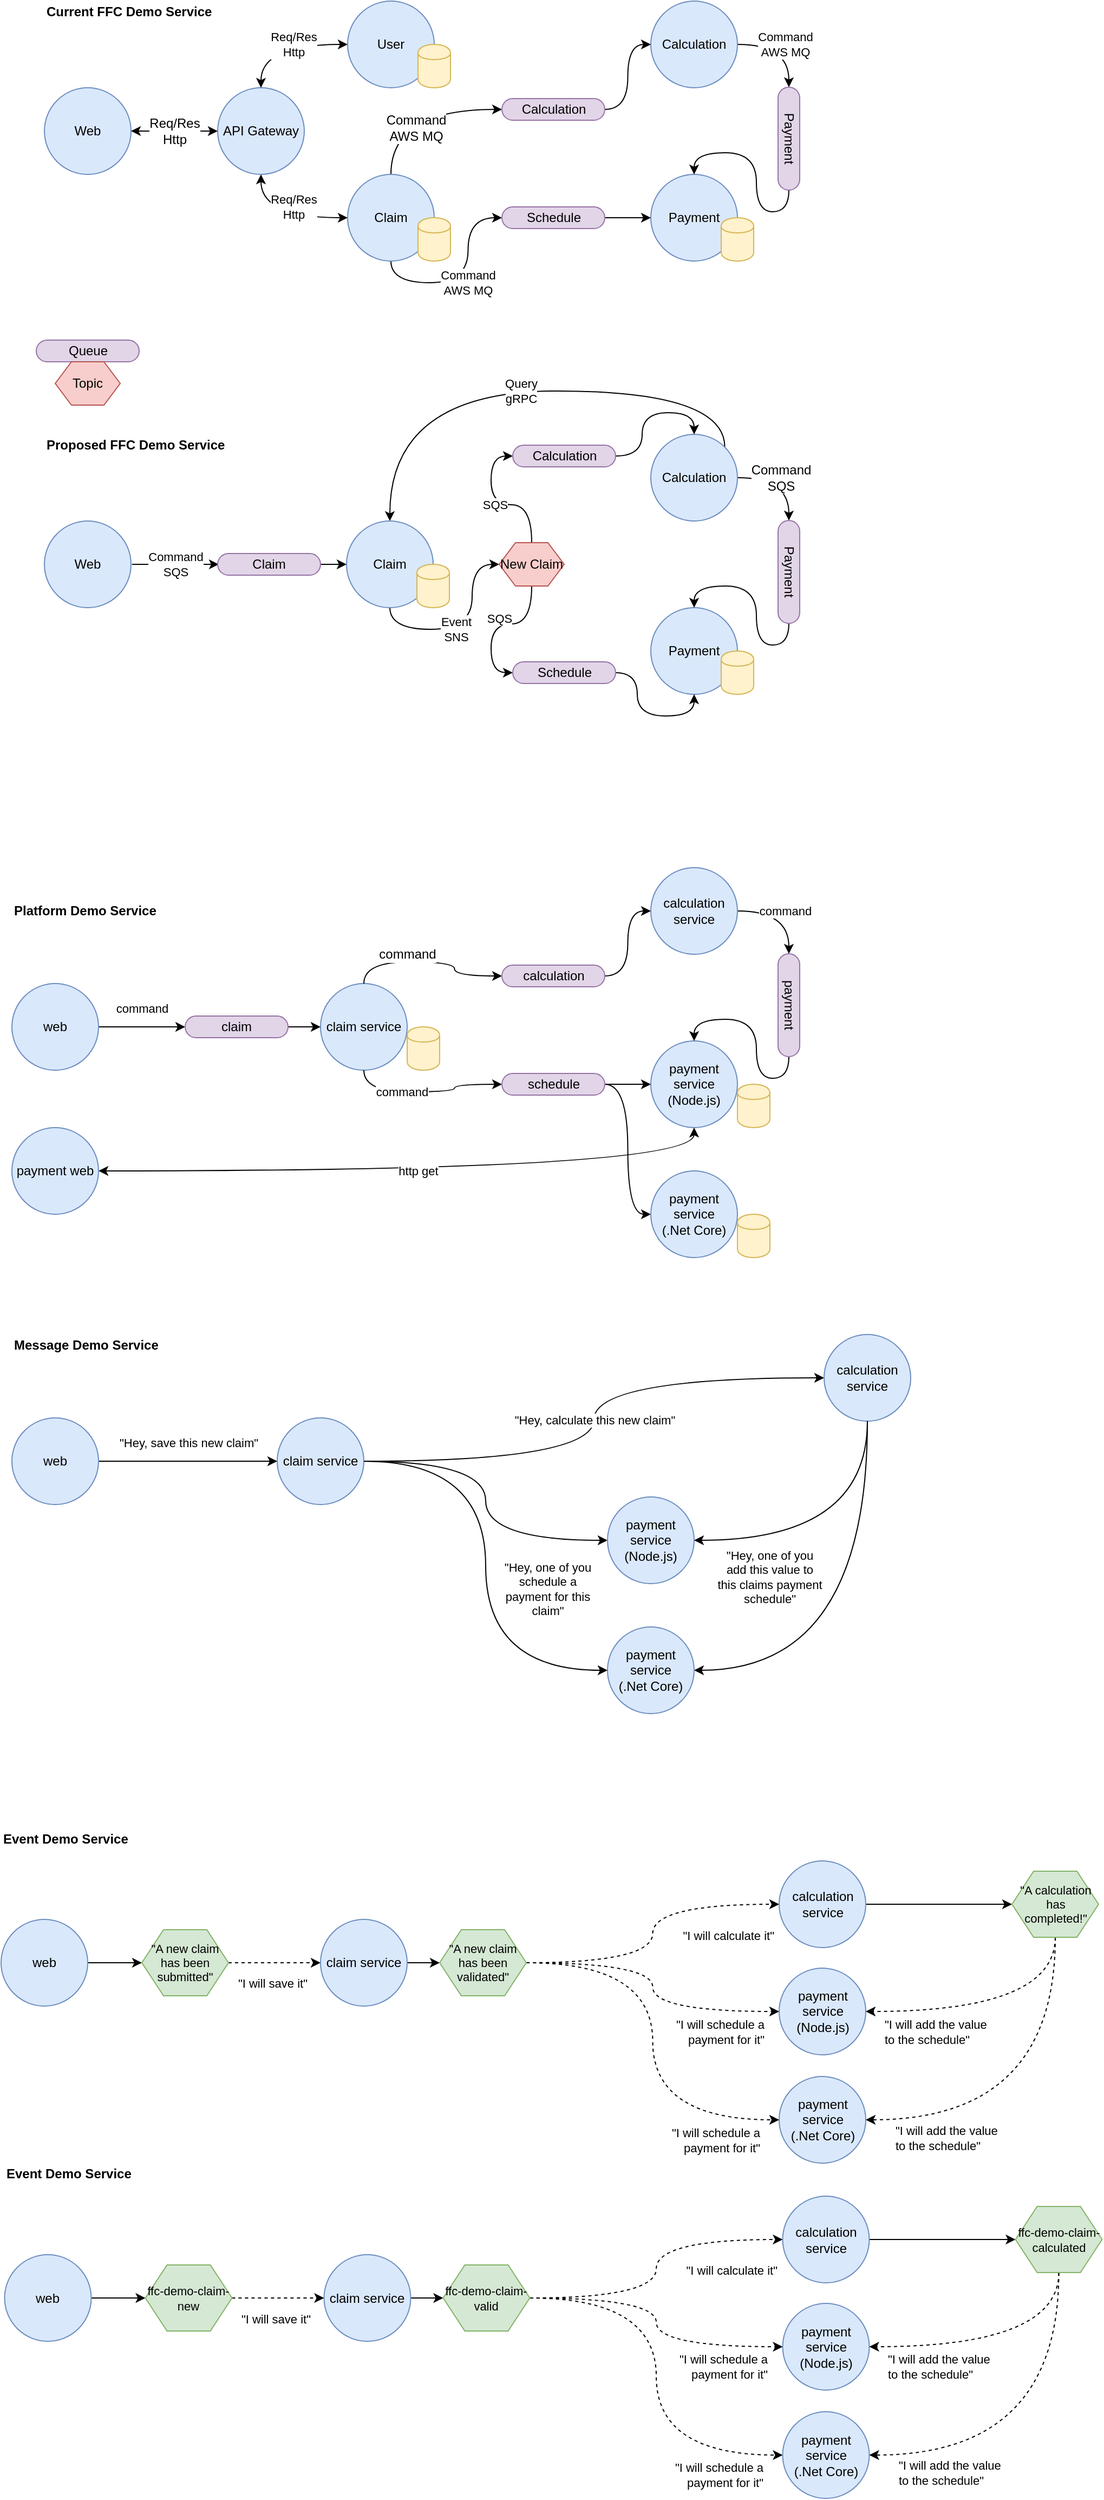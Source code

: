 <mxfile version="13.6.5" type="github">
  <diagram id="79CZyGl81b-DOHCzq7t8" name="Page-1">
    <mxGraphModel dx="1422" dy="762" grid="1" gridSize="10" guides="1" tooltips="1" connect="1" arrows="1" fold="1" page="1" pageScale="1" pageWidth="1169" pageHeight="827" math="0" shadow="0">
      <root>
        <mxCell id="0" />
        <mxCell id="1" parent="0" />
        <mxCell id="eSKMdB9Mh126-QJrYxRr-10" value="claim service" style="ellipse;whiteSpace=wrap;html=1;aspect=fixed;fillColor=#dae8fc;strokeColor=#6c8ebf;" parent="1" vertex="1">
          <mxGeometry x="335" y="947" width="80" height="80" as="geometry" />
        </mxCell>
        <mxCell id="6SA6Cz4rasjYMu8Vp4-Y-1" value="Web" style="ellipse;whiteSpace=wrap;html=1;aspect=fixed;fillColor=#dae8fc;strokeColor=#6c8ebf;" parent="1" vertex="1">
          <mxGeometry x="80" y="120" width="80" height="80" as="geometry" />
        </mxCell>
        <mxCell id="6SA6Cz4rasjYMu8Vp4-Y-14" value="Req/Res&lt;br&gt;Http" style="edgeStyle=orthogonalEdgeStyle;rounded=0;orthogonalLoop=1;jettySize=auto;html=1;exitX=0.5;exitY=1;exitDx=0;exitDy=0;entryX=0;entryY=0.5;entryDx=0;entryDy=0;jumpStyle=none;curved=1;startArrow=classic;startFill=1;" parent="1" source="6SA6Cz4rasjYMu8Vp4-Y-3" target="6SA6Cz4rasjYMu8Vp4-Y-6" edge="1">
          <mxGeometry x="0.167" y="10" relative="1" as="geometry">
            <mxPoint as="offset" />
          </mxGeometry>
        </mxCell>
        <mxCell id="6SA6Cz4rasjYMu8Vp4-Y-3" value="API Gateway" style="ellipse;whiteSpace=wrap;html=1;aspect=fixed;fillColor=#dae8fc;strokeColor=#6c8ebf;" parent="1" vertex="1">
          <mxGeometry x="240" y="120" width="80" height="80" as="geometry" />
        </mxCell>
        <mxCell id="ZEBDfa4W5BbnOJ2MSojY-12" value="Command&lt;br&gt;AWS MQ" style="edgeStyle=orthogonalEdgeStyle;curved=1;jumpStyle=arc;orthogonalLoop=1;jettySize=auto;html=1;exitX=1;exitY=0.5;exitDx=0;exitDy=0;entryX=0;entryY=0.5;entryDx=0;entryDy=0;" parent="1" source="6SA6Cz4rasjYMu8Vp4-Y-4" target="ZEBDfa4W5BbnOJ2MSojY-11" edge="1">
          <mxGeometry relative="1" as="geometry" />
        </mxCell>
        <mxCell id="6SA6Cz4rasjYMu8Vp4-Y-4" value="Calculation" style="ellipse;whiteSpace=wrap;html=1;aspect=fixed;fillColor=#dae8fc;strokeColor=#6c8ebf;" parent="1" vertex="1">
          <mxGeometry x="640" y="40" width="80" height="80" as="geometry" />
        </mxCell>
        <mxCell id="6SA6Cz4rasjYMu8Vp4-Y-5" value="Payment" style="ellipse;whiteSpace=wrap;html=1;aspect=fixed;fillColor=#dae8fc;strokeColor=#6c8ebf;" parent="1" vertex="1">
          <mxGeometry x="640" y="200" width="80" height="80" as="geometry" />
        </mxCell>
        <mxCell id="ZEBDfa4W5BbnOJ2MSojY-4" value="Command&lt;br&gt;AWS MQ" style="edgeStyle=orthogonalEdgeStyle;jumpStyle=arc;orthogonalLoop=1;jettySize=auto;html=1;exitX=0.5;exitY=1;exitDx=0;exitDy=0;entryX=0;entryY=0.5;entryDx=0;entryDy=0;curved=1;" parent="1" source="6SA6Cz4rasjYMu8Vp4-Y-6" target="ZEBDfa4W5BbnOJ2MSojY-6" edge="1">
          <mxGeometry relative="1" as="geometry">
            <mxPoint x="510" y="230" as="targetPoint" />
          </mxGeometry>
        </mxCell>
        <mxCell id="ZEBDfa4W5BbnOJ2MSojY-9" style="edgeStyle=orthogonalEdgeStyle;curved=1;jumpStyle=arc;orthogonalLoop=1;jettySize=auto;html=1;exitX=0.5;exitY=0;exitDx=0;exitDy=0;entryX=0;entryY=0.5;entryDx=0;entryDy=0;" parent="1" source="6SA6Cz4rasjYMu8Vp4-Y-6" target="6SA6Cz4rasjYMu8Vp4-Y-11" edge="1">
          <mxGeometry relative="1" as="geometry" />
        </mxCell>
        <mxCell id="mvozt7myXP1CyJeJYNwe-5" value="Command&lt;br&gt;AWS MQ" style="text;html=1;align=center;verticalAlign=middle;resizable=0;points=[];;labelBackgroundColor=#ffffff;fontColor=#000000;" parent="ZEBDfa4W5BbnOJ2MSojY-9" vertex="1" connectable="0">
          <mxGeometry x="-0.465" y="-23" relative="1" as="geometry">
            <mxPoint as="offset" />
          </mxGeometry>
        </mxCell>
        <mxCell id="6SA6Cz4rasjYMu8Vp4-Y-6" value="Claim" style="ellipse;whiteSpace=wrap;html=1;aspect=fixed;fillColor=#dae8fc;strokeColor=#6c8ebf;" parent="1" vertex="1">
          <mxGeometry x="360" y="200" width="80" height="80" as="geometry" />
        </mxCell>
        <mxCell id="6SA6Cz4rasjYMu8Vp4-Y-7" value="User" style="ellipse;whiteSpace=wrap;html=1;aspect=fixed;fillColor=#dae8fc;strokeColor=#6c8ebf;" parent="1" vertex="1">
          <mxGeometry x="360" y="40" width="80" height="80" as="geometry" />
        </mxCell>
        <mxCell id="6SA6Cz4rasjYMu8Vp4-Y-8" value="" style="shape=cylinder;whiteSpace=wrap;html=1;boundedLbl=1;backgroundOutline=1;fillColor=#fff2cc;strokeColor=#d6b656;" parent="1" vertex="1">
          <mxGeometry x="705" y="240" width="30" height="40" as="geometry" />
        </mxCell>
        <mxCell id="6SA6Cz4rasjYMu8Vp4-Y-9" value="" style="shape=cylinder;whiteSpace=wrap;html=1;boundedLbl=1;backgroundOutline=1;fillColor=#fff2cc;strokeColor=#d6b656;" parent="1" vertex="1">
          <mxGeometry x="425" y="240" width="30" height="40" as="geometry" />
        </mxCell>
        <mxCell id="6SA6Cz4rasjYMu8Vp4-Y-10" value="" style="shape=cylinder;whiteSpace=wrap;html=1;boundedLbl=1;backgroundOutline=1;fillColor=#fff2cc;strokeColor=#d6b656;" parent="1" vertex="1">
          <mxGeometry x="425" y="80" width="30" height="40" as="geometry" />
        </mxCell>
        <mxCell id="ZEBDfa4W5BbnOJ2MSojY-10" style="edgeStyle=orthogonalEdgeStyle;curved=1;jumpStyle=arc;orthogonalLoop=1;jettySize=auto;html=1;exitX=1;exitY=0.5;exitDx=0;exitDy=0;entryX=0;entryY=0.5;entryDx=0;entryDy=0;" parent="1" source="6SA6Cz4rasjYMu8Vp4-Y-11" target="6SA6Cz4rasjYMu8Vp4-Y-4" edge="1">
          <mxGeometry relative="1" as="geometry" />
        </mxCell>
        <mxCell id="6SA6Cz4rasjYMu8Vp4-Y-11" value="Calculation" style="rounded=1;whiteSpace=wrap;html=1;fillColor=#e1d5e7;strokeColor=#9673a6;arcSize=50;rotation=0;" parent="1" vertex="1">
          <mxGeometry x="502.5" y="130" width="95" height="20" as="geometry" />
        </mxCell>
        <mxCell id="6SA6Cz4rasjYMu8Vp4-Y-12" value="" style="endArrow=classic;html=1;exitX=1;exitY=0.5;exitDx=0;exitDy=0;entryX=0;entryY=0.5;entryDx=0;entryDy=0;jumpStyle=none;startArrow=classic;startFill=1;fontColor=#000000;strokeColor=#000000;" parent="1" source="6SA6Cz4rasjYMu8Vp4-Y-1" target="6SA6Cz4rasjYMu8Vp4-Y-3" edge="1">
          <mxGeometry width="50" height="50" relative="1" as="geometry">
            <mxPoint x="80" y="350" as="sourcePoint" />
            <mxPoint x="130" y="300" as="targetPoint" />
          </mxGeometry>
        </mxCell>
        <mxCell id="mvozt7myXP1CyJeJYNwe-1" value="Req/Res&lt;br&gt;Http" style="text;html=1;align=center;verticalAlign=middle;resizable=0;points=[];;labelBackgroundColor=#ffffff;fontColor=#000000;" parent="6SA6Cz4rasjYMu8Vp4-Y-12" vertex="1" connectable="0">
          <mxGeometry x="0.32" relative="1" as="geometry">
            <mxPoint x="-13" as="offset" />
          </mxGeometry>
        </mxCell>
        <mxCell id="6SA6Cz4rasjYMu8Vp4-Y-13" value="Req/Res&lt;br&gt;Http" style="edgeStyle=orthogonalEdgeStyle;rounded=0;orthogonalLoop=1;jettySize=auto;html=1;exitX=0.5;exitY=0;exitDx=0;exitDy=0;entryX=0;entryY=0.5;entryDx=0;entryDy=0;jumpStyle=none;curved=1;startArrow=classic;startFill=1;" parent="1" source="6SA6Cz4rasjYMu8Vp4-Y-3" target="6SA6Cz4rasjYMu8Vp4-Y-7" edge="1">
          <mxGeometry x="0.167" relative="1" as="geometry">
            <mxPoint as="offset" />
          </mxGeometry>
        </mxCell>
        <mxCell id="ZEBDfa4W5BbnOJ2MSojY-8" style="edgeStyle=orthogonalEdgeStyle;jumpStyle=arc;orthogonalLoop=1;jettySize=auto;html=1;exitX=1;exitY=0.5;exitDx=0;exitDy=0;curved=1;" parent="1" source="ZEBDfa4W5BbnOJ2MSojY-6" target="6SA6Cz4rasjYMu8Vp4-Y-5" edge="1">
          <mxGeometry relative="1" as="geometry" />
        </mxCell>
        <mxCell id="ZEBDfa4W5BbnOJ2MSojY-6" value="Schedule" style="rounded=1;whiteSpace=wrap;html=1;fillColor=#e1d5e7;strokeColor=#9673a6;arcSize=50;rotation=0;" parent="1" vertex="1">
          <mxGeometry x="502.5" y="230" width="95" height="20" as="geometry" />
        </mxCell>
        <mxCell id="ZEBDfa4W5BbnOJ2MSojY-13" style="edgeStyle=orthogonalEdgeStyle;curved=1;jumpStyle=arc;orthogonalLoop=1;jettySize=auto;html=1;exitX=1;exitY=0.5;exitDx=0;exitDy=0;entryX=0.5;entryY=0;entryDx=0;entryDy=0;" parent="1" source="ZEBDfa4W5BbnOJ2MSojY-11" target="6SA6Cz4rasjYMu8Vp4-Y-5" edge="1">
          <mxGeometry relative="1" as="geometry" />
        </mxCell>
        <mxCell id="ZEBDfa4W5BbnOJ2MSojY-11" value="Payment" style="rounded=1;whiteSpace=wrap;html=1;fillColor=#e1d5e7;strokeColor=#9673a6;arcSize=50;rotation=90;" parent="1" vertex="1">
          <mxGeometry x="720" y="157" width="95" height="20" as="geometry" />
        </mxCell>
        <mxCell id="ZEBDfa4W5BbnOJ2MSojY-15" value="Current FFC Demo Service" style="text;html=1;strokeColor=none;fillColor=none;align=left;verticalAlign=middle;whiteSpace=wrap;rounded=0;fontStyle=1" parent="1" vertex="1">
          <mxGeometry x="80" y="40" width="200" height="20" as="geometry" />
        </mxCell>
        <mxCell id="mvozt7myXP1CyJeJYNwe-2" value="Command&lt;br&gt;SQS" style="edgeStyle=orthogonalEdgeStyle;curved=1;jumpStyle=arc;orthogonalLoop=1;jettySize=auto;html=1;exitX=1;exitY=0.5;exitDx=0;exitDy=0;strokeColor=#000000;fontColor=#000000;entryX=0;entryY=0.5;entryDx=0;entryDy=0;" parent="1" edge="1">
          <mxGeometry relative="1" as="geometry">
            <mxPoint x="241" y="560" as="targetPoint" />
            <mxPoint x="161" y="560" as="sourcePoint" />
          </mxGeometry>
        </mxCell>
        <mxCell id="ZEBDfa4W5BbnOJ2MSojY-16" value="Web" style="ellipse;whiteSpace=wrap;html=1;aspect=fixed;fillColor=#dae8fc;strokeColor=#6c8ebf;" parent="1" vertex="1">
          <mxGeometry x="80" y="520" width="80" height="80" as="geometry" />
        </mxCell>
        <mxCell id="ZEBDfa4W5BbnOJ2MSojY-19" style="edgeStyle=orthogonalEdgeStyle;curved=1;jumpStyle=arc;orthogonalLoop=1;jettySize=auto;html=1;exitX=1;exitY=0.5;exitDx=0;exitDy=0;entryX=0;entryY=0.5;entryDx=0;entryDy=0;" parent="1" source="ZEBDfa4W5BbnOJ2MSojY-20" target="ZEBDfa4W5BbnOJ2MSojY-36" edge="1">
          <mxGeometry relative="1" as="geometry" />
        </mxCell>
        <mxCell id="mvozt7myXP1CyJeJYNwe-6" value="Command&lt;br&gt;SQS" style="text;html=1;align=center;verticalAlign=middle;resizable=0;points=[];;labelBackgroundColor=#ffffff;fontColor=#000000;" parent="ZEBDfa4W5BbnOJ2MSojY-19" vertex="1" connectable="0">
          <mxGeometry x="-0.209" y="-8" relative="1" as="geometry">
            <mxPoint x="5" y="-8" as="offset" />
          </mxGeometry>
        </mxCell>
        <mxCell id="vAvHgq-_hcIPcLRzZH9O-8" value="Query&lt;br&gt;gRPC" style="edgeStyle=orthogonalEdgeStyle;curved=1;orthogonalLoop=1;jettySize=auto;html=1;exitX=1;exitY=0;exitDx=0;exitDy=0;entryX=0.5;entryY=0;entryDx=0;entryDy=0;" parent="1" source="ZEBDfa4W5BbnOJ2MSojY-20" target="ZEBDfa4W5BbnOJ2MSojY-24" edge="1">
          <mxGeometry relative="1" as="geometry">
            <Array as="points">
              <mxPoint x="708" y="400" />
              <mxPoint x="399" y="400" />
            </Array>
          </mxGeometry>
        </mxCell>
        <mxCell id="ZEBDfa4W5BbnOJ2MSojY-20" value="Calculation" style="ellipse;whiteSpace=wrap;html=1;aspect=fixed;fillColor=#dae8fc;strokeColor=#6c8ebf;" parent="1" vertex="1">
          <mxGeometry x="640" y="440" width="80" height="80" as="geometry" />
        </mxCell>
        <mxCell id="ZEBDfa4W5BbnOJ2MSojY-21" value="Payment" style="ellipse;whiteSpace=wrap;html=1;aspect=fixed;fillColor=#dae8fc;strokeColor=#6c8ebf;" parent="1" vertex="1">
          <mxGeometry x="640" y="600" width="80" height="80" as="geometry" />
        </mxCell>
        <mxCell id="ZEBDfa4W5BbnOJ2MSojY-22" value="Event&lt;br&gt;SNS" style="edgeStyle=orthogonalEdgeStyle;jumpStyle=arc;orthogonalLoop=1;jettySize=auto;html=1;exitX=0.5;exitY=1;exitDx=0;exitDy=0;entryX=0;entryY=0.5;entryDx=0;entryDy=0;curved=1;" parent="1" source="ZEBDfa4W5BbnOJ2MSojY-24" target="vAvHgq-_hcIPcLRzZH9O-2" edge="1">
          <mxGeometry x="-0.105" relative="1" as="geometry">
            <mxPoint x="510" y="630" as="targetPoint" />
            <Array as="points">
              <mxPoint x="399" y="620" />
              <mxPoint x="475" y="620" />
              <mxPoint x="475" y="560" />
            </Array>
            <mxPoint as="offset" />
          </mxGeometry>
        </mxCell>
        <mxCell id="ZEBDfa4W5BbnOJ2MSojY-24" value="Claim" style="ellipse;whiteSpace=wrap;html=1;aspect=fixed;fillColor=#dae8fc;strokeColor=#6c8ebf;" parent="1" vertex="1">
          <mxGeometry x="359" y="520" width="80" height="80" as="geometry" />
        </mxCell>
        <mxCell id="ZEBDfa4W5BbnOJ2MSojY-26" value="" style="shape=cylinder;whiteSpace=wrap;html=1;boundedLbl=1;backgroundOutline=1;fillColor=#fff2cc;strokeColor=#d6b656;" parent="1" vertex="1">
          <mxGeometry x="705" y="640" width="30" height="40" as="geometry" />
        </mxCell>
        <mxCell id="ZEBDfa4W5BbnOJ2MSojY-27" value="" style="shape=cylinder;whiteSpace=wrap;html=1;boundedLbl=1;backgroundOutline=1;fillColor=#fff2cc;strokeColor=#d6b656;" parent="1" vertex="1">
          <mxGeometry x="424" y="560" width="30" height="40" as="geometry" />
        </mxCell>
        <mxCell id="ZEBDfa4W5BbnOJ2MSojY-33" value="SQS" style="edgeStyle=orthogonalEdgeStyle;jumpStyle=arc;orthogonalLoop=1;jettySize=auto;html=1;exitX=0.5;exitY=1;exitDx=0;exitDy=0;curved=1;entryX=0;entryY=0.5;entryDx=0;entryDy=0;" parent="1" source="vAvHgq-_hcIPcLRzZH9O-2" target="ZEBDfa4W5BbnOJ2MSojY-34" edge="1">
          <mxGeometry x="-0.051" y="-5" relative="1" as="geometry">
            <mxPoint as="offset" />
          </mxGeometry>
        </mxCell>
        <mxCell id="mvozt7myXP1CyJeJYNwe-7" value="SQS" style="edgeStyle=orthogonalEdgeStyle;curved=1;jumpStyle=arc;orthogonalLoop=1;jettySize=auto;html=1;exitX=0.5;exitY=0;exitDx=0;exitDy=0;entryX=0;entryY=0.5;entryDx=0;entryDy=0;strokeColor=#000000;fontColor=#000000;" parent="1" source="vAvHgq-_hcIPcLRzZH9O-2" target="vAvHgq-_hcIPcLRzZH9O-6" edge="1">
          <mxGeometry relative="1" as="geometry" />
        </mxCell>
        <mxCell id="vAvHgq-_hcIPcLRzZH9O-5" style="edgeStyle=orthogonalEdgeStyle;orthogonalLoop=1;jettySize=auto;html=1;exitX=1;exitY=0.5;exitDx=0;exitDy=0;entryX=0.5;entryY=1;entryDx=0;entryDy=0;curved=1;" parent="1" source="ZEBDfa4W5BbnOJ2MSojY-34" target="ZEBDfa4W5BbnOJ2MSojY-21" edge="1">
          <mxGeometry relative="1" as="geometry" />
        </mxCell>
        <mxCell id="ZEBDfa4W5BbnOJ2MSojY-34" value="Schedule" style="rounded=1;whiteSpace=wrap;html=1;fillColor=#e1d5e7;strokeColor=#9673a6;arcSize=50;rotation=0;" parent="1" vertex="1">
          <mxGeometry x="512.5" y="650" width="95" height="20" as="geometry" />
        </mxCell>
        <mxCell id="ZEBDfa4W5BbnOJ2MSojY-35" style="edgeStyle=orthogonalEdgeStyle;curved=1;jumpStyle=arc;orthogonalLoop=1;jettySize=auto;html=1;exitX=1;exitY=0.5;exitDx=0;exitDy=0;entryX=0.5;entryY=0;entryDx=0;entryDy=0;" parent="1" source="ZEBDfa4W5BbnOJ2MSojY-36" target="ZEBDfa4W5BbnOJ2MSojY-21" edge="1">
          <mxGeometry relative="1" as="geometry" />
        </mxCell>
        <mxCell id="ZEBDfa4W5BbnOJ2MSojY-36" value="Payment" style="rounded=1;whiteSpace=wrap;html=1;fillColor=#e1d5e7;strokeColor=#9673a6;arcSize=50;rotation=90;" parent="1" vertex="1">
          <mxGeometry x="720" y="557" width="95" height="20" as="geometry" />
        </mxCell>
        <mxCell id="ZEBDfa4W5BbnOJ2MSojY-37" value="Proposed FFC Demo Service" style="text;html=1;strokeColor=none;fillColor=none;align=left;verticalAlign=middle;whiteSpace=wrap;rounded=0;fontStyle=1" parent="1" vertex="1">
          <mxGeometry x="80" y="440" width="200" height="20" as="geometry" />
        </mxCell>
        <mxCell id="mvozt7myXP1CyJeJYNwe-4" style="edgeStyle=orthogonalEdgeStyle;curved=1;jumpStyle=arc;orthogonalLoop=1;jettySize=auto;html=1;exitX=1;exitY=0.5;exitDx=0;exitDy=0;entryX=0;entryY=0.5;entryDx=0;entryDy=0;strokeColor=#000000;fontColor=#000000;" parent="1" source="mvozt7myXP1CyJeJYNwe-3" target="ZEBDfa4W5BbnOJ2MSojY-24" edge="1">
          <mxGeometry relative="1" as="geometry" />
        </mxCell>
        <mxCell id="mvozt7myXP1CyJeJYNwe-3" value="Claim" style="rounded=1;whiteSpace=wrap;html=1;fillColor=#e1d5e7;strokeColor=#9673a6;arcSize=50;rotation=0;" parent="1" vertex="1">
          <mxGeometry x="240" y="550" width="95" height="20" as="geometry" />
        </mxCell>
        <mxCell id="vAvHgq-_hcIPcLRzZH9O-1" value="Queue" style="rounded=1;whiteSpace=wrap;html=1;fillColor=#e1d5e7;strokeColor=#9673a6;arcSize=50;rotation=0;" parent="1" vertex="1">
          <mxGeometry x="72.5" y="353" width="95" height="20" as="geometry" />
        </mxCell>
        <mxCell id="vAvHgq-_hcIPcLRzZH9O-2" value="New Claim" style="shape=hexagon;perimeter=hexagonPerimeter2;whiteSpace=wrap;html=1;fillColor=#f8cecc;strokeColor=#b85450;" parent="1" vertex="1">
          <mxGeometry x="500" y="540" width="60" height="40" as="geometry" />
        </mxCell>
        <mxCell id="vAvHgq-_hcIPcLRzZH9O-3" value="Topic" style="shape=hexagon;perimeter=hexagonPerimeter2;whiteSpace=wrap;html=1;fillColor=#f8cecc;strokeColor=#b85450;" parent="1" vertex="1">
          <mxGeometry x="90" y="373" width="60" height="40" as="geometry" />
        </mxCell>
        <mxCell id="vAvHgq-_hcIPcLRzZH9O-7" style="edgeStyle=orthogonalEdgeStyle;curved=1;orthogonalLoop=1;jettySize=auto;html=1;exitX=1;exitY=0.5;exitDx=0;exitDy=0;" parent="1" source="vAvHgq-_hcIPcLRzZH9O-6" edge="1">
          <mxGeometry relative="1" as="geometry">
            <mxPoint x="680" y="440" as="targetPoint" />
            <Array as="points">
              <mxPoint x="632" y="420" />
              <mxPoint x="680" y="420" />
            </Array>
          </mxGeometry>
        </mxCell>
        <mxCell id="vAvHgq-_hcIPcLRzZH9O-6" value="Calculation" style="rounded=1;whiteSpace=wrap;html=1;fillColor=#e1d5e7;strokeColor=#9673a6;arcSize=50;rotation=0;" parent="1" vertex="1">
          <mxGeometry x="512.5" y="450" width="95" height="20" as="geometry" />
        </mxCell>
        <mxCell id="eSKMdB9Mh126-QJrYxRr-26" value="command " style="edgeStyle=orthogonalEdgeStyle;rounded=0;orthogonalLoop=1;jettySize=auto;html=1;" parent="1" source="eSKMdB9Mh126-QJrYxRr-1" target="eSKMdB9Mh126-QJrYxRr-25" edge="1">
          <mxGeometry y="17" relative="1" as="geometry">
            <mxPoint as="offset" />
          </mxGeometry>
        </mxCell>
        <mxCell id="eSKMdB9Mh126-QJrYxRr-1" value="web" style="ellipse;whiteSpace=wrap;html=1;aspect=fixed;fillColor=#dae8fc;strokeColor=#6c8ebf;" parent="1" vertex="1">
          <mxGeometry x="50" y="947" width="80" height="80" as="geometry" />
        </mxCell>
        <mxCell id="eSKMdB9Mh126-QJrYxRr-4" value="command" style="edgeStyle=orthogonalEdgeStyle;curved=1;jumpStyle=arc;orthogonalLoop=1;jettySize=auto;html=1;exitX=1;exitY=0.5;exitDx=0;exitDy=0;entryX=0;entryY=0.5;entryDx=0;entryDy=0;" parent="1" source="eSKMdB9Mh126-QJrYxRr-5" target="eSKMdB9Mh126-QJrYxRr-23" edge="1">
          <mxGeometry relative="1" as="geometry" />
        </mxCell>
        <mxCell id="eSKMdB9Mh126-QJrYxRr-5" value="calculation service" style="ellipse;whiteSpace=wrap;html=1;aspect=fixed;fillColor=#dae8fc;strokeColor=#6c8ebf;" parent="1" vertex="1">
          <mxGeometry x="640" y="840" width="80" height="80" as="geometry" />
        </mxCell>
        <mxCell id="eSKMdB9Mh126-QJrYxRr-6" value="payment service&lt;br&gt;(Node.js)" style="ellipse;whiteSpace=wrap;html=1;aspect=fixed;fillColor=#dae8fc;strokeColor=#6c8ebf;" parent="1" vertex="1">
          <mxGeometry x="640" y="1000" width="80" height="80" as="geometry" />
        </mxCell>
        <mxCell id="eSKMdB9Mh126-QJrYxRr-7" value="command" style="edgeStyle=orthogonalEdgeStyle;jumpStyle=arc;orthogonalLoop=1;jettySize=auto;html=1;exitX=0.5;exitY=1;exitDx=0;exitDy=0;entryX=0;entryY=0.5;entryDx=0;entryDy=0;curved=1;" parent="1" source="eSKMdB9Mh126-QJrYxRr-10" target="eSKMdB9Mh126-QJrYxRr-21" edge="1">
          <mxGeometry x="-0.288" relative="1" as="geometry">
            <mxPoint x="510" y="1030" as="targetPoint" />
            <mxPoint as="offset" />
          </mxGeometry>
        </mxCell>
        <mxCell id="eSKMdB9Mh126-QJrYxRr-8" style="edgeStyle=orthogonalEdgeStyle;curved=1;jumpStyle=arc;orthogonalLoop=1;jettySize=auto;html=1;exitX=0.5;exitY=0;exitDx=0;exitDy=0;entryX=0;entryY=0.5;entryDx=0;entryDy=0;" parent="1" source="eSKMdB9Mh126-QJrYxRr-10" target="eSKMdB9Mh126-QJrYxRr-16" edge="1">
          <mxGeometry relative="1" as="geometry" />
        </mxCell>
        <mxCell id="eSKMdB9Mh126-QJrYxRr-9" value="command" style="text;html=1;align=center;verticalAlign=middle;resizable=0;points=[];;labelBackgroundColor=#ffffff;fontColor=#000000;" parent="eSKMdB9Mh126-QJrYxRr-8" vertex="1" connectable="0">
          <mxGeometry x="-0.465" y="-23" relative="1" as="geometry">
            <mxPoint x="16.67" y="-30" as="offset" />
          </mxGeometry>
        </mxCell>
        <mxCell id="eSKMdB9Mh126-QJrYxRr-12" value="" style="shape=cylinder;whiteSpace=wrap;html=1;boundedLbl=1;backgroundOutline=1;fillColor=#fff2cc;strokeColor=#d6b656;" parent="1" vertex="1">
          <mxGeometry x="720" y="1040" width="30" height="40" as="geometry" />
        </mxCell>
        <mxCell id="eSKMdB9Mh126-QJrYxRr-13" value="" style="shape=cylinder;whiteSpace=wrap;html=1;boundedLbl=1;backgroundOutline=1;fillColor=#fff2cc;strokeColor=#d6b656;" parent="1" vertex="1">
          <mxGeometry x="415" y="987" width="30" height="40" as="geometry" />
        </mxCell>
        <mxCell id="eSKMdB9Mh126-QJrYxRr-15" style="edgeStyle=orthogonalEdgeStyle;curved=1;jumpStyle=arc;orthogonalLoop=1;jettySize=auto;html=1;exitX=1;exitY=0.5;exitDx=0;exitDy=0;entryX=0;entryY=0.5;entryDx=0;entryDy=0;" parent="1" source="eSKMdB9Mh126-QJrYxRr-16" target="eSKMdB9Mh126-QJrYxRr-5" edge="1">
          <mxGeometry relative="1" as="geometry" />
        </mxCell>
        <mxCell id="eSKMdB9Mh126-QJrYxRr-16" value="calculation" style="rounded=1;whiteSpace=wrap;html=1;fillColor=#e1d5e7;strokeColor=#9673a6;arcSize=50;rotation=0;" parent="1" vertex="1">
          <mxGeometry x="502.5" y="930" width="95" height="20" as="geometry" />
        </mxCell>
        <mxCell id="eSKMdB9Mh126-QJrYxRr-20" style="edgeStyle=orthogonalEdgeStyle;jumpStyle=arc;orthogonalLoop=1;jettySize=auto;html=1;exitX=1;exitY=0.5;exitDx=0;exitDy=0;curved=1;" parent="1" source="eSKMdB9Mh126-QJrYxRr-21" target="eSKMdB9Mh126-QJrYxRr-6" edge="1">
          <mxGeometry relative="1" as="geometry" />
        </mxCell>
        <mxCell id="eSKMdB9Mh126-QJrYxRr-33" style="edgeStyle=orthogonalEdgeStyle;orthogonalLoop=1;jettySize=auto;html=1;entryX=0;entryY=0.5;entryDx=0;entryDy=0;curved=1;" parent="1" source="eSKMdB9Mh126-QJrYxRr-21" target="eSKMdB9Mh126-QJrYxRr-30" edge="1">
          <mxGeometry relative="1" as="geometry" />
        </mxCell>
        <mxCell id="eSKMdB9Mh126-QJrYxRr-21" value="schedule" style="rounded=1;whiteSpace=wrap;html=1;fillColor=#e1d5e7;strokeColor=#9673a6;arcSize=50;rotation=0;" parent="1" vertex="1">
          <mxGeometry x="502.5" y="1030" width="95" height="20" as="geometry" />
        </mxCell>
        <mxCell id="eSKMdB9Mh126-QJrYxRr-22" style="edgeStyle=orthogonalEdgeStyle;curved=1;jumpStyle=arc;orthogonalLoop=1;jettySize=auto;html=1;exitX=1;exitY=0.5;exitDx=0;exitDy=0;entryX=0.5;entryY=0;entryDx=0;entryDy=0;" parent="1" source="eSKMdB9Mh126-QJrYxRr-23" target="eSKMdB9Mh126-QJrYxRr-6" edge="1">
          <mxGeometry relative="1" as="geometry" />
        </mxCell>
        <mxCell id="eSKMdB9Mh126-QJrYxRr-23" value="payment" style="rounded=1;whiteSpace=wrap;html=1;fillColor=#e1d5e7;strokeColor=#9673a6;arcSize=50;rotation=90;" parent="1" vertex="1">
          <mxGeometry x="720" y="957" width="95" height="20" as="geometry" />
        </mxCell>
        <mxCell id="eSKMdB9Mh126-QJrYxRr-24" value="Platform Demo Service" style="text;html=1;strokeColor=none;fillColor=none;align=left;verticalAlign=middle;whiteSpace=wrap;rounded=0;fontStyle=1" parent="1" vertex="1">
          <mxGeometry x="50" y="870" width="200" height="20" as="geometry" />
        </mxCell>
        <mxCell id="eSKMdB9Mh126-QJrYxRr-27" value="" style="edgeStyle=orthogonalEdgeStyle;rounded=0;orthogonalLoop=1;jettySize=auto;html=1;" parent="1" source="eSKMdB9Mh126-QJrYxRr-25" target="eSKMdB9Mh126-QJrYxRr-10" edge="1">
          <mxGeometry relative="1" as="geometry" />
        </mxCell>
        <mxCell id="eSKMdB9Mh126-QJrYxRr-25" value="claim" style="rounded=1;whiteSpace=wrap;html=1;fillColor=#e1d5e7;strokeColor=#9673a6;arcSize=50;rotation=0;" parent="1" vertex="1">
          <mxGeometry x="210" y="977" width="95" height="20" as="geometry" />
        </mxCell>
        <mxCell id="eSKMdB9Mh126-QJrYxRr-29" value="http get" style="edgeStyle=orthogonalEdgeStyle;orthogonalLoop=1;jettySize=auto;html=1;entryX=0.5;entryY=1;entryDx=0;entryDy=0;curved=1;startArrow=classic;startFill=1;" parent="1" source="eSKMdB9Mh126-QJrYxRr-28" target="eSKMdB9Mh126-QJrYxRr-6" edge="1">
          <mxGeometry relative="1" as="geometry">
            <mxPoint x="370" y="1140" as="targetPoint" />
          </mxGeometry>
        </mxCell>
        <mxCell id="eSKMdB9Mh126-QJrYxRr-28" value="payment web" style="ellipse;whiteSpace=wrap;html=1;aspect=fixed;fillColor=#dae8fc;strokeColor=#6c8ebf;" parent="1" vertex="1">
          <mxGeometry x="50" y="1080" width="80" height="80" as="geometry" />
        </mxCell>
        <mxCell id="eSKMdB9Mh126-QJrYxRr-30" value="payment service&lt;br&gt;(.Net Core)" style="ellipse;whiteSpace=wrap;html=1;aspect=fixed;fillColor=#dae8fc;strokeColor=#6c8ebf;" parent="1" vertex="1">
          <mxGeometry x="640" y="1120" width="80" height="80" as="geometry" />
        </mxCell>
        <mxCell id="eSKMdB9Mh126-QJrYxRr-31" value="" style="shape=cylinder;whiteSpace=wrap;html=1;boundedLbl=1;backgroundOutline=1;fillColor=#fff2cc;strokeColor=#d6b656;" parent="1" vertex="1">
          <mxGeometry x="720" y="1160" width="30" height="40" as="geometry" />
        </mxCell>
        <mxCell id="VIoWFmFOxt6bn29Lq37C-26" value="&quot;Hey, calculate this new claim&quot;" style="edgeStyle=orthogonalEdgeStyle;rounded=0;orthogonalLoop=1;jettySize=auto;html=1;entryX=0;entryY=0.5;entryDx=0;entryDy=0;curved=1;" parent="1" source="VIoWFmFOxt6bn29Lq37C-1" target="VIoWFmFOxt6bn29Lq37C-5" edge="1">
          <mxGeometry relative="1" as="geometry" />
        </mxCell>
        <mxCell id="VIoWFmFOxt6bn29Lq37C-54" style="edgeStyle=orthogonalEdgeStyle;curved=1;rounded=0;orthogonalLoop=1;jettySize=auto;html=1;fontSize=11;" parent="1" source="VIoWFmFOxt6bn29Lq37C-1" target="VIoWFmFOxt6bn29Lq37C-6" edge="1">
          <mxGeometry relative="1" as="geometry" />
        </mxCell>
        <mxCell id="VIoWFmFOxt6bn29Lq37C-1" value="claim service" style="ellipse;whiteSpace=wrap;html=1;aspect=fixed;fillColor=#dae8fc;strokeColor=#6c8ebf;" parent="1" vertex="1">
          <mxGeometry x="295" y="1348" width="80" height="80" as="geometry" />
        </mxCell>
        <mxCell id="VIoWFmFOxt6bn29Lq37C-2" value="&quot;Hey, save this new claim&quot;" style="edgeStyle=orthogonalEdgeStyle;rounded=0;orthogonalLoop=1;jettySize=auto;html=1;entryX=0;entryY=0.5;entryDx=0;entryDy=0;" parent="1" source="VIoWFmFOxt6bn29Lq37C-3" target="VIoWFmFOxt6bn29Lq37C-1" edge="1">
          <mxGeometry y="17" relative="1" as="geometry">
            <mxPoint as="offset" />
            <mxPoint x="210" y="1388" as="targetPoint" />
          </mxGeometry>
        </mxCell>
        <mxCell id="VIoWFmFOxt6bn29Lq37C-3" value="web" style="ellipse;whiteSpace=wrap;html=1;aspect=fixed;fillColor=#dae8fc;strokeColor=#6c8ebf;" parent="1" vertex="1">
          <mxGeometry x="50" y="1348" width="80" height="80" as="geometry" />
        </mxCell>
        <mxCell id="VIoWFmFOxt6bn29Lq37C-31" style="edgeStyle=orthogonalEdgeStyle;curved=1;rounded=0;orthogonalLoop=1;jettySize=auto;html=1;exitX=0.5;exitY=1;exitDx=0;exitDy=0;entryX=1;entryY=0.5;entryDx=0;entryDy=0;fontSize=11;" parent="1" source="VIoWFmFOxt6bn29Lq37C-5" target="VIoWFmFOxt6bn29Lq37C-24" edge="1">
          <mxGeometry relative="1" as="geometry" />
        </mxCell>
        <mxCell id="VIoWFmFOxt6bn29Lq37C-5" value="calculation service" style="ellipse;whiteSpace=wrap;html=1;aspect=fixed;fillColor=#dae8fc;strokeColor=#6c8ebf;" parent="1" vertex="1">
          <mxGeometry x="800" y="1271" width="80" height="80" as="geometry" />
        </mxCell>
        <mxCell id="VIoWFmFOxt6bn29Lq37C-6" value="payment service&lt;br&gt;(Node.js)" style="ellipse;whiteSpace=wrap;html=1;aspect=fixed;fillColor=#dae8fc;strokeColor=#6c8ebf;" parent="1" vertex="1">
          <mxGeometry x="600" y="1421" width="80" height="80" as="geometry" />
        </mxCell>
        <mxCell id="VIoWFmFOxt6bn29Lq37C-19" value="Message Demo Service" style="text;html=1;strokeColor=none;fillColor=none;align=left;verticalAlign=middle;whiteSpace=wrap;rounded=0;fontStyle=1" parent="1" vertex="1">
          <mxGeometry x="50" y="1271" width="200" height="20" as="geometry" />
        </mxCell>
        <mxCell id="VIoWFmFOxt6bn29Lq37C-24" value="payment service&lt;br&gt;(.Net Core)" style="ellipse;whiteSpace=wrap;html=1;aspect=fixed;fillColor=#dae8fc;strokeColor=#6c8ebf;" parent="1" vertex="1">
          <mxGeometry x="600" y="1541" width="80" height="80" as="geometry" />
        </mxCell>
        <mxCell id="VIoWFmFOxt6bn29Lq37C-28" value="" style="endArrow=classic;html=1;exitX=1;exitY=0.5;exitDx=0;exitDy=0;entryX=0;entryY=0.5;entryDx=0;entryDy=0;edgeStyle=orthogonalEdgeStyle;curved=1;" parent="1" source="VIoWFmFOxt6bn29Lq37C-1" target="VIoWFmFOxt6bn29Lq37C-24" edge="1">
          <mxGeometry width="50" height="50" relative="1" as="geometry">
            <mxPoint x="520" y="1320" as="sourcePoint" />
            <mxPoint x="570" y="1270" as="targetPoint" />
          </mxGeometry>
        </mxCell>
        <mxCell id="VIoWFmFOxt6bn29Lq37C-29" value="&quot;Hey, one of you schedule a payment for this claim&quot;" style="text;html=1;strokeColor=none;fillColor=none;align=center;verticalAlign=middle;whiteSpace=wrap;rounded=0;fontSize=11;" parent="1" vertex="1">
          <mxGeometry x="500" y="1481" width="90" height="50" as="geometry" />
        </mxCell>
        <mxCell id="VIoWFmFOxt6bn29Lq37C-32" value="&quot;Hey, one of you add this value to this claims payment schedule&quot;" style="text;html=1;strokeColor=none;fillColor=none;align=center;verticalAlign=middle;whiteSpace=wrap;rounded=0;fontSize=11;" parent="1" vertex="1">
          <mxGeometry x="700" y="1470" width="100" height="49" as="geometry" />
        </mxCell>
        <mxCell id="VIoWFmFOxt6bn29Lq37C-30" style="edgeStyle=orthogonalEdgeStyle;curved=1;rounded=0;orthogonalLoop=1;jettySize=auto;html=1;entryX=1;entryY=0.5;entryDx=0;entryDy=0;fontSize=11;exitX=0.5;exitY=1;exitDx=0;exitDy=0;" parent="1" source="VIoWFmFOxt6bn29Lq37C-5" target="VIoWFmFOxt6bn29Lq37C-6" edge="1">
          <mxGeometry relative="1" as="geometry" />
        </mxCell>
        <mxCell id="VIoWFmFOxt6bn29Lq37C-71" value="" style="edgeStyle=orthogonalEdgeStyle;curved=1;rounded=0;orthogonalLoop=1;jettySize=auto;html=1;fontSize=11;" parent="1" source="VIoWFmFOxt6bn29Lq37C-34" target="VIoWFmFOxt6bn29Lq37C-51" edge="1">
          <mxGeometry relative="1" as="geometry" />
        </mxCell>
        <mxCell id="VIoWFmFOxt6bn29Lq37C-34" value="claim service" style="ellipse;whiteSpace=wrap;html=1;aspect=fixed;fillColor=#dae8fc;strokeColor=#6c8ebf;" parent="1" vertex="1">
          <mxGeometry x="335" y="1811" width="80" height="80" as="geometry" />
        </mxCell>
        <mxCell id="VIoWFmFOxt6bn29Lq37C-72" value="" style="edgeStyle=orthogonalEdgeStyle;curved=1;rounded=0;orthogonalLoop=1;jettySize=auto;html=1;fontSize=11;" parent="1" source="VIoWFmFOxt6bn29Lq37C-36" target="VIoWFmFOxt6bn29Lq37C-70" edge="1">
          <mxGeometry relative="1" as="geometry" />
        </mxCell>
        <mxCell id="VIoWFmFOxt6bn29Lq37C-36" value="web" style="ellipse;whiteSpace=wrap;html=1;aspect=fixed;fillColor=#dae8fc;strokeColor=#6c8ebf;" parent="1" vertex="1">
          <mxGeometry x="40" y="1811" width="80" height="80" as="geometry" />
        </mxCell>
        <mxCell id="VIoWFmFOxt6bn29Lq37C-60" style="edgeStyle=orthogonalEdgeStyle;curved=1;rounded=0;orthogonalLoop=1;jettySize=auto;html=1;entryX=0;entryY=0.5;entryDx=0;entryDy=0;fontSize=11;" parent="1" source="VIoWFmFOxt6bn29Lq37C-38" target="VIoWFmFOxt6bn29Lq37C-59" edge="1">
          <mxGeometry relative="1" as="geometry" />
        </mxCell>
        <mxCell id="VIoWFmFOxt6bn29Lq37C-38" value="calculation service" style="ellipse;whiteSpace=wrap;html=1;aspect=fixed;fillColor=#dae8fc;strokeColor=#6c8ebf;" parent="1" vertex="1">
          <mxGeometry x="758.5" y="1757" width="80" height="80" as="geometry" />
        </mxCell>
        <mxCell id="VIoWFmFOxt6bn29Lq37C-39" value="payment service&lt;br&gt;(Node.js)" style="ellipse;whiteSpace=wrap;html=1;aspect=fixed;fillColor=#dae8fc;strokeColor=#6c8ebf;" parent="1" vertex="1">
          <mxGeometry x="758.5" y="1856" width="80" height="80" as="geometry" />
        </mxCell>
        <mxCell id="VIoWFmFOxt6bn29Lq37C-42" value="Event Demo Service" style="text;html=1;strokeColor=none;fillColor=none;align=left;verticalAlign=middle;whiteSpace=wrap;rounded=0;fontStyle=1" parent="1" vertex="1">
          <mxGeometry x="40" y="1726.5" width="200" height="20" as="geometry" />
        </mxCell>
        <mxCell id="VIoWFmFOxt6bn29Lq37C-43" value="payment service&lt;br&gt;(.Net Core)" style="ellipse;whiteSpace=wrap;html=1;aspect=fixed;fillColor=#dae8fc;strokeColor=#6c8ebf;" parent="1" vertex="1">
          <mxGeometry x="758.5" y="1956" width="80" height="80" as="geometry" />
        </mxCell>
        <mxCell id="VIoWFmFOxt6bn29Lq37C-64" style="edgeStyle=orthogonalEdgeStyle;curved=1;rounded=0;orthogonalLoop=1;jettySize=auto;html=1;entryX=0;entryY=0.5;entryDx=0;entryDy=0;dashed=1;fontSize=11;" parent="1" source="VIoWFmFOxt6bn29Lq37C-51" target="VIoWFmFOxt6bn29Lq37C-38" edge="1">
          <mxGeometry relative="1" as="geometry" />
        </mxCell>
        <mxCell id="VIoWFmFOxt6bn29Lq37C-65" style="edgeStyle=orthogonalEdgeStyle;curved=1;rounded=0;orthogonalLoop=1;jettySize=auto;html=1;entryX=0;entryY=0.5;entryDx=0;entryDy=0;dashed=1;fontSize=11;" parent="1" source="VIoWFmFOxt6bn29Lq37C-51" target="VIoWFmFOxt6bn29Lq37C-39" edge="1">
          <mxGeometry relative="1" as="geometry" />
        </mxCell>
        <mxCell id="VIoWFmFOxt6bn29Lq37C-66" style="edgeStyle=orthogonalEdgeStyle;curved=1;rounded=0;orthogonalLoop=1;jettySize=auto;html=1;entryX=0;entryY=0.5;entryDx=0;entryDy=0;dashed=1;fontSize=11;" parent="1" source="VIoWFmFOxt6bn29Lq37C-51" target="VIoWFmFOxt6bn29Lq37C-43" edge="1">
          <mxGeometry relative="1" as="geometry" />
        </mxCell>
        <mxCell id="VIoWFmFOxt6bn29Lq37C-51" value="&quot;A new claim has been validated&quot;" style="shape=hexagon;perimeter=hexagonPerimeter2;whiteSpace=wrap;html=1;fixedSize=1;fontSize=11;fillColor=#d5e8d4;strokeColor=#82b366;" parent="1" vertex="1">
          <mxGeometry x="445" y="1820.5" width="80" height="61" as="geometry" />
        </mxCell>
        <mxCell id="VIoWFmFOxt6bn29Lq37C-55" value="&quot;I will save it&quot;" style="text;html=1;strokeColor=none;fillColor=none;align=right;verticalAlign=middle;whiteSpace=wrap;rounded=0;fontSize=11;" parent="1" vertex="1">
          <mxGeometry x="240" y="1858.5" width="85" height="23" as="geometry" />
        </mxCell>
        <mxCell id="VIoWFmFOxt6bn29Lq37C-56" value="&quot;I will calculate it&quot;" style="text;html=1;strokeColor=none;fillColor=none;align=right;verticalAlign=middle;whiteSpace=wrap;rounded=0;fontSize=11;" parent="1" vertex="1">
          <mxGeometry x="662.5" y="1814" width="92.5" height="23" as="geometry" />
        </mxCell>
        <mxCell id="VIoWFmFOxt6bn29Lq37C-57" value="&quot;I will schedule a payment for it&quot;" style="text;html=1;strokeColor=none;fillColor=none;align=right;verticalAlign=middle;whiteSpace=wrap;rounded=0;fontSize=11;" parent="1" vertex="1">
          <mxGeometry x="653.75" y="1903" width="92.5" height="23" as="geometry" />
        </mxCell>
        <mxCell id="VIoWFmFOxt6bn29Lq37C-58" value="&quot;I will schedule a payment for it&quot;" style="text;html=1;strokeColor=none;fillColor=none;align=right;verticalAlign=middle;whiteSpace=wrap;rounded=0;fontSize=11;" parent="1" vertex="1">
          <mxGeometry x="650" y="2003" width="92.5" height="23" as="geometry" />
        </mxCell>
        <mxCell id="VIoWFmFOxt6bn29Lq37C-67" style="edgeStyle=orthogonalEdgeStyle;curved=1;rounded=0;orthogonalLoop=1;jettySize=auto;html=1;entryX=1;entryY=0.5;entryDx=0;entryDy=0;dashed=1;fontSize=11;exitX=0.5;exitY=1;exitDx=0;exitDy=0;" parent="1" source="VIoWFmFOxt6bn29Lq37C-59" target="VIoWFmFOxt6bn29Lq37C-39" edge="1">
          <mxGeometry relative="1" as="geometry" />
        </mxCell>
        <mxCell id="VIoWFmFOxt6bn29Lq37C-68" style="edgeStyle=orthogonalEdgeStyle;curved=1;rounded=0;orthogonalLoop=1;jettySize=auto;html=1;entryX=1;entryY=0.5;entryDx=0;entryDy=0;dashed=1;fontSize=11;exitX=0.5;exitY=1;exitDx=0;exitDy=0;" parent="1" source="VIoWFmFOxt6bn29Lq37C-59" target="VIoWFmFOxt6bn29Lq37C-43" edge="1">
          <mxGeometry relative="1" as="geometry" />
        </mxCell>
        <mxCell id="VIoWFmFOxt6bn29Lq37C-59" value="&quot;A calculation has completed!&quot;" style="shape=hexagon;perimeter=hexagonPerimeter2;whiteSpace=wrap;html=1;fixedSize=1;fontSize=11;fillColor=#d5e8d4;strokeColor=#82b366;" parent="1" vertex="1">
          <mxGeometry x="973.5" y="1766.5" width="80" height="61" as="geometry" />
        </mxCell>
        <mxCell id="VIoWFmFOxt6bn29Lq37C-61" value="&quot;I will add the value to the schedule&quot;" style="text;html=1;strokeColor=none;fillColor=none;align=left;verticalAlign=middle;whiteSpace=wrap;rounded=0;fontSize=11;" parent="1" vertex="1">
          <mxGeometry x="853.5" y="1901.25" width="105" height="26.5" as="geometry" />
        </mxCell>
        <mxCell id="VIoWFmFOxt6bn29Lq37C-62" value="&quot;I will add the value to the schedule&quot;" style="text;html=1;strokeColor=none;fillColor=none;align=left;verticalAlign=middle;whiteSpace=wrap;rounded=0;fontSize=11;" parent="1" vertex="1">
          <mxGeometry x="863.5" y="1999.5" width="105" height="26.5" as="geometry" />
        </mxCell>
        <mxCell id="VIoWFmFOxt6bn29Lq37C-73" value="" style="edgeStyle=orthogonalEdgeStyle;curved=1;rounded=0;orthogonalLoop=1;jettySize=auto;html=1;fontSize=11;dashed=1;" parent="1" source="VIoWFmFOxt6bn29Lq37C-70" target="VIoWFmFOxt6bn29Lq37C-34" edge="1">
          <mxGeometry relative="1" as="geometry" />
        </mxCell>
        <mxCell id="VIoWFmFOxt6bn29Lq37C-70" value="&quot;A new claim has been submitted&quot;" style="shape=hexagon;perimeter=hexagonPerimeter2;whiteSpace=wrap;html=1;fixedSize=1;fontSize=11;fillColor=#d5e8d4;strokeColor=#82b366;" parent="1" vertex="1">
          <mxGeometry x="170" y="1820.5" width="80" height="61" as="geometry" />
        </mxCell>
        <mxCell id="VIoWFmFOxt6bn29Lq37C-74" value="" style="edgeStyle=orthogonalEdgeStyle;curved=1;rounded=0;orthogonalLoop=1;jettySize=auto;html=1;fontSize=11;" parent="1" source="VIoWFmFOxt6bn29Lq37C-75" target="VIoWFmFOxt6bn29Lq37C-86" edge="1">
          <mxGeometry relative="1" as="geometry" />
        </mxCell>
        <mxCell id="VIoWFmFOxt6bn29Lq37C-75" value="claim service" style="ellipse;whiteSpace=wrap;html=1;aspect=fixed;fillColor=#dae8fc;strokeColor=#6c8ebf;" parent="1" vertex="1">
          <mxGeometry x="338.25" y="2120.5" width="80" height="80" as="geometry" />
        </mxCell>
        <mxCell id="VIoWFmFOxt6bn29Lq37C-76" value="" style="edgeStyle=orthogonalEdgeStyle;curved=1;rounded=0;orthogonalLoop=1;jettySize=auto;html=1;fontSize=11;" parent="1" source="VIoWFmFOxt6bn29Lq37C-77" target="VIoWFmFOxt6bn29Lq37C-97" edge="1">
          <mxGeometry relative="1" as="geometry" />
        </mxCell>
        <mxCell id="VIoWFmFOxt6bn29Lq37C-77" value="web" style="ellipse;whiteSpace=wrap;html=1;aspect=fixed;fillColor=#dae8fc;strokeColor=#6c8ebf;" parent="1" vertex="1">
          <mxGeometry x="43.25" y="2120.5" width="80" height="80" as="geometry" />
        </mxCell>
        <mxCell id="VIoWFmFOxt6bn29Lq37C-78" style="edgeStyle=orthogonalEdgeStyle;curved=1;rounded=0;orthogonalLoop=1;jettySize=auto;html=1;entryX=0;entryY=0.5;entryDx=0;entryDy=0;fontSize=11;" parent="1" source="VIoWFmFOxt6bn29Lq37C-79" target="VIoWFmFOxt6bn29Lq37C-93" edge="1">
          <mxGeometry relative="1" as="geometry" />
        </mxCell>
        <mxCell id="VIoWFmFOxt6bn29Lq37C-79" value="calculation service" style="ellipse;whiteSpace=wrap;html=1;aspect=fixed;fillColor=#dae8fc;strokeColor=#6c8ebf;" parent="1" vertex="1">
          <mxGeometry x="761.75" y="2066.5" width="80" height="80" as="geometry" />
        </mxCell>
        <mxCell id="VIoWFmFOxt6bn29Lq37C-80" value="payment service&lt;br&gt;(Node.js)" style="ellipse;whiteSpace=wrap;html=1;aspect=fixed;fillColor=#dae8fc;strokeColor=#6c8ebf;" parent="1" vertex="1">
          <mxGeometry x="761.75" y="2165.5" width="80" height="80" as="geometry" />
        </mxCell>
        <mxCell id="VIoWFmFOxt6bn29Lq37C-81" value="Event Demo Service" style="text;html=1;strokeColor=none;fillColor=none;align=left;verticalAlign=middle;whiteSpace=wrap;rounded=0;fontStyle=1" parent="1" vertex="1">
          <mxGeometry x="43.25" y="2036" width="200" height="20" as="geometry" />
        </mxCell>
        <mxCell id="VIoWFmFOxt6bn29Lq37C-82" value="payment service&lt;br&gt;(.Net Core)" style="ellipse;whiteSpace=wrap;html=1;aspect=fixed;fillColor=#dae8fc;strokeColor=#6c8ebf;" parent="1" vertex="1">
          <mxGeometry x="761.75" y="2265.5" width="80" height="80" as="geometry" />
        </mxCell>
        <mxCell id="VIoWFmFOxt6bn29Lq37C-83" style="edgeStyle=orthogonalEdgeStyle;curved=1;rounded=0;orthogonalLoop=1;jettySize=auto;html=1;entryX=0;entryY=0.5;entryDx=0;entryDy=0;dashed=1;fontSize=11;" parent="1" source="VIoWFmFOxt6bn29Lq37C-86" target="VIoWFmFOxt6bn29Lq37C-79" edge="1">
          <mxGeometry relative="1" as="geometry" />
        </mxCell>
        <mxCell id="VIoWFmFOxt6bn29Lq37C-84" style="edgeStyle=orthogonalEdgeStyle;curved=1;rounded=0;orthogonalLoop=1;jettySize=auto;html=1;entryX=0;entryY=0.5;entryDx=0;entryDy=0;dashed=1;fontSize=11;" parent="1" source="VIoWFmFOxt6bn29Lq37C-86" target="VIoWFmFOxt6bn29Lq37C-80" edge="1">
          <mxGeometry relative="1" as="geometry" />
        </mxCell>
        <mxCell id="VIoWFmFOxt6bn29Lq37C-85" style="edgeStyle=orthogonalEdgeStyle;curved=1;rounded=0;orthogonalLoop=1;jettySize=auto;html=1;entryX=0;entryY=0.5;entryDx=0;entryDy=0;dashed=1;fontSize=11;" parent="1" source="VIoWFmFOxt6bn29Lq37C-86" target="VIoWFmFOxt6bn29Lq37C-82" edge="1">
          <mxGeometry relative="1" as="geometry" />
        </mxCell>
        <mxCell id="VIoWFmFOxt6bn29Lq37C-86" value="ffc-demo-claim-valid" style="shape=hexagon;perimeter=hexagonPerimeter2;whiteSpace=wrap;html=1;fixedSize=1;fontSize=11;fillColor=#d5e8d4;strokeColor=#82b366;" parent="1" vertex="1">
          <mxGeometry x="448.25" y="2130" width="80" height="61" as="geometry" />
        </mxCell>
        <mxCell id="VIoWFmFOxt6bn29Lq37C-87" value="&quot;I will save it&quot;" style="text;html=1;strokeColor=none;fillColor=none;align=right;verticalAlign=middle;whiteSpace=wrap;rounded=0;fontSize=11;" parent="1" vertex="1">
          <mxGeometry x="243.25" y="2168" width="85" height="23" as="geometry" />
        </mxCell>
        <mxCell id="VIoWFmFOxt6bn29Lq37C-88" value="&quot;I will calculate it&quot;" style="text;html=1;strokeColor=none;fillColor=none;align=right;verticalAlign=middle;whiteSpace=wrap;rounded=0;fontSize=11;" parent="1" vertex="1">
          <mxGeometry x="665.75" y="2123.5" width="92.5" height="23" as="geometry" />
        </mxCell>
        <mxCell id="VIoWFmFOxt6bn29Lq37C-89" value="&quot;I will schedule a payment for it&quot;" style="text;html=1;strokeColor=none;fillColor=none;align=right;verticalAlign=middle;whiteSpace=wrap;rounded=0;fontSize=11;" parent="1" vertex="1">
          <mxGeometry x="657" y="2212.5" width="92.5" height="23" as="geometry" />
        </mxCell>
        <mxCell id="VIoWFmFOxt6bn29Lq37C-90" value="&quot;I will schedule a payment for it&quot;" style="text;html=1;strokeColor=none;fillColor=none;align=right;verticalAlign=middle;whiteSpace=wrap;rounded=0;fontSize=11;" parent="1" vertex="1">
          <mxGeometry x="653.25" y="2312.5" width="92.5" height="23" as="geometry" />
        </mxCell>
        <mxCell id="VIoWFmFOxt6bn29Lq37C-91" style="edgeStyle=orthogonalEdgeStyle;curved=1;rounded=0;orthogonalLoop=1;jettySize=auto;html=1;entryX=1;entryY=0.5;entryDx=0;entryDy=0;dashed=1;fontSize=11;exitX=0.5;exitY=1;exitDx=0;exitDy=0;" parent="1" source="VIoWFmFOxt6bn29Lq37C-93" target="VIoWFmFOxt6bn29Lq37C-80" edge="1">
          <mxGeometry relative="1" as="geometry" />
        </mxCell>
        <mxCell id="VIoWFmFOxt6bn29Lq37C-92" style="edgeStyle=orthogonalEdgeStyle;curved=1;rounded=0;orthogonalLoop=1;jettySize=auto;html=1;entryX=1;entryY=0.5;entryDx=0;entryDy=0;dashed=1;fontSize=11;exitX=0.5;exitY=1;exitDx=0;exitDy=0;" parent="1" source="VIoWFmFOxt6bn29Lq37C-93" target="VIoWFmFOxt6bn29Lq37C-82" edge="1">
          <mxGeometry relative="1" as="geometry" />
        </mxCell>
        <mxCell id="VIoWFmFOxt6bn29Lq37C-93" value="ffc-demo-claim-calculated" style="shape=hexagon;perimeter=hexagonPerimeter2;whiteSpace=wrap;html=1;fixedSize=1;fontSize=11;fillColor=#d5e8d4;strokeColor=#82b366;" parent="1" vertex="1">
          <mxGeometry x="976.75" y="2076" width="80" height="61" as="geometry" />
        </mxCell>
        <mxCell id="VIoWFmFOxt6bn29Lq37C-94" value="&quot;I will add the value to the schedule&quot;" style="text;html=1;strokeColor=none;fillColor=none;align=left;verticalAlign=middle;whiteSpace=wrap;rounded=0;fontSize=11;" parent="1" vertex="1">
          <mxGeometry x="856.75" y="2210.75" width="105" height="26.5" as="geometry" />
        </mxCell>
        <mxCell id="VIoWFmFOxt6bn29Lq37C-95" value="&quot;I will add the value to the schedule&quot;" style="text;html=1;strokeColor=none;fillColor=none;align=left;verticalAlign=middle;whiteSpace=wrap;rounded=0;fontSize=11;" parent="1" vertex="1">
          <mxGeometry x="866.75" y="2309" width="105" height="26.5" as="geometry" />
        </mxCell>
        <mxCell id="VIoWFmFOxt6bn29Lq37C-96" value="" style="edgeStyle=orthogonalEdgeStyle;curved=1;rounded=0;orthogonalLoop=1;jettySize=auto;html=1;fontSize=11;dashed=1;" parent="1" source="VIoWFmFOxt6bn29Lq37C-97" target="VIoWFmFOxt6bn29Lq37C-75" edge="1">
          <mxGeometry relative="1" as="geometry" />
        </mxCell>
        <mxCell id="VIoWFmFOxt6bn29Lq37C-97" value="ffc-demo-claim-new" style="shape=hexagon;perimeter=hexagonPerimeter2;whiteSpace=wrap;html=1;fixedSize=1;fontSize=11;fillColor=#d5e8d4;strokeColor=#82b366;" parent="1" vertex="1">
          <mxGeometry x="173.25" y="2130" width="80" height="61" as="geometry" />
        </mxCell>
      </root>
    </mxGraphModel>
  </diagram>
</mxfile>
